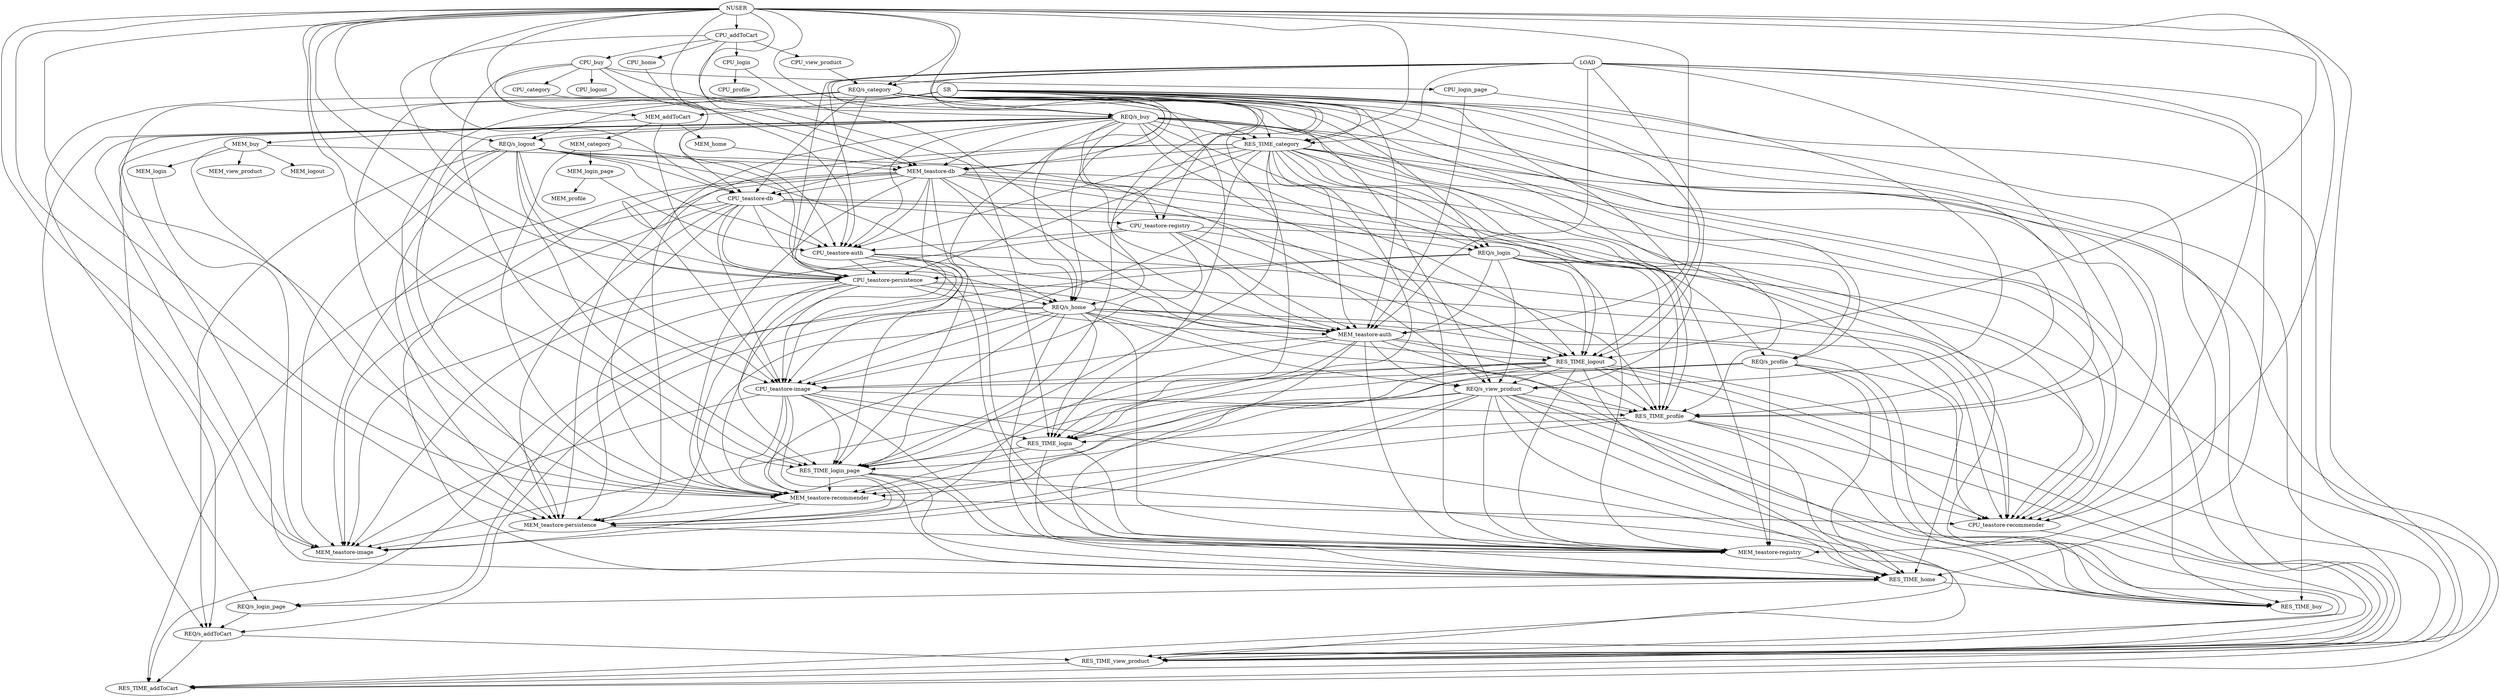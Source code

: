strict digraph "" {
	NUSER -> CPU_addToCart	[weight=37.78738636150102];
	NUSER -> "REQ/s_buy"	[weight=0.12535922118914333];
	NUSER -> "REQ/s_category"	[weight=0.7465992613463074];
	NUSER -> RES_TIME_category	[weight=2.301649241761297];
	NUSER -> RES_TIME_login	[weight=0.15434136051379574];
	NUSER -> RES_TIME_login_page	[weight=0.11152739427722035];
	NUSER -> "REQ/s_logout"	[weight=-0.002573749440559109];
	NUSER -> RES_TIME_logout	[weight=1.1505093753327338];
	NUSER -> RES_TIME_view_product	[weight=0.20813670058854236];
	NUSER -> "CPU_teastore-auth"	[weight=0.662641925194741];
	NUSER -> "MEM_teastore-auth"	[weight=12.393390565939859];
	NUSER -> "CPU_teastore-db"	[weight=-0.2677491546666916];
	NUSER -> "MEM_teastore-db"	[weight=-17.591922779010105];
	NUSER -> "CPU_teastore-image"	[weight=0.6730599774911826];
	NUSER -> "MEM_teastore-image"	[weight=-12.374474158716199];
	NUSER -> "CPU_teastore-persistence"	[weight=1.3731653481710668];
	NUSER -> "MEM_teastore-persistence"	[weight=8.973753727413243];
	NUSER -> "CPU_teastore-recommender"	[weight=0.09614966032936256];
	NUSER -> "MEM_teastore-recommender"	[weight=5.575836905645282];
	NUSER -> "CPU_teastore-registry"	[weight=0.00979304985884716];
	LOAD -> "REQ/s_buy"	[weight=3.574600380783352];
	LOAD -> RES_TIME_buy	[weight=3.129507708575646];
	LOAD -> "REQ/s_category"	[weight=-1.4817084172870965];
	LOAD -> RES_TIME_category	[weight=-0.3641635669460306];
	LOAD -> "REQ/s_home"	[weight=-0.3524704007932956];
	LOAD -> RES_TIME_home	[weight=-0.1371577115657244];
	LOAD -> RES_TIME_logout	[weight=0.6789933099508579];
	LOAD -> RES_TIME_profile	[weight=-0.12692194346140945];
	LOAD -> "CPU_teastore-auth"	[weight=-1.0203699336146024];
	LOAD -> "MEM_teastore-auth"	[weight=10.859891688122282];
	LOAD -> "CPU_teastore-persistence"	[weight=6.161421895283595];
	LOAD -> "CPU_teastore-recommender"	[weight=0.9315207966230222];
	SR -> MEM_addToCart	[weight=43.74299625526256];
	SR -> RES_TIME_category	[weight=0.18276204769260496];
	SR -> "REQ/s_home"	[weight=-0.019026580629628254];
	SR -> RES_TIME_login	[weight=0.017426863704934657];
	SR -> RES_TIME_login_page	[weight=0.011224518744034656];
	SR -> RES_TIME_logout	[weight=0.3513134107474122];
	SR -> RES_TIME_profile	[weight=0.06788162846254236];
	SR -> "REQ/s_view_product"	[weight=-0.9823086454690377];
	SR -> RES_TIME_view_product	[weight=-0.013201646038804915];
	SR -> "MEM_teastore-auth"	[weight=17.594915873249292];
	SR -> "MEM_teastore-db"	[weight=-3.8665568365849654];
	SR -> "MEM_teastore-persistence"	[weight=5.752988730633039];
	SR -> "MEM_teastore-recommender"	[weight=-2.5193092386127227];
	SR -> "MEM_teastore-registry"	[weight=1.321134159801339];
	"REQ/s_addToCart" -> RES_TIME_addToCart	[weight=-0.00901568205860033];
	"REQ/s_addToCart" -> RES_TIME_view_product	[weight=0.015426997611335227];
	CPU_addToCart -> "REQ/s_buy"	[weight=-0.010231284440456012];
	CPU_addToCart -> CPU_buy	[weight=1.0];
	CPU_addToCart -> CPU_home	[weight=1.0];
	CPU_addToCart -> CPU_login	[weight=1.0];
	CPU_addToCart -> CPU_view_product	[weight=1.0];
	CPU_addToCart -> "CPU_teastore-persistence"	[weight=0.4136446242183469];
	MEM_addToCart -> MEM_buy	[weight=1.0000000000000004];
	MEM_addToCart -> MEM_category	[weight=1.0000000000000004];
	MEM_addToCart -> MEM_home	[weight=1.0000000000000004];
	MEM_addToCart -> "CPU_teastore-persistence"	[weight=0.01133949009028265];
	"REQ/s_buy" -> "REQ/s_addToCart"	[weight=-2.464296974375387];
	"REQ/s_buy" -> RES_TIME_category	[weight=-0.38265138208994537];
	"REQ/s_buy" -> RES_TIME_home	[weight=-0.3061143068926918];
	"REQ/s_buy" -> "REQ/s_login"	[weight=0.2005010814427609];
	"REQ/s_buy" -> "REQ/s_login_page"	[weight="-4.333646470788573e-05"];
	"REQ/s_buy" -> RES_TIME_login_page	[weight=0.3533036674507445];
	"REQ/s_buy" -> "REQ/s_logout"	[weight=0.20087759690196955];
	"REQ/s_buy" -> RES_TIME_logout	[weight=-0.45402643829960043];
	"REQ/s_buy" -> "REQ/s_profile"	[weight=0.039548095350482204];
	"REQ/s_buy" -> RES_TIME_profile	[weight=-1.8467708339826645];
	"REQ/s_buy" -> RES_TIME_view_product	[weight=-0.05187543873601209];
	"REQ/s_buy" -> "CPU_teastore-auth"	[weight=0.7353348782280299];
	"REQ/s_buy" -> "MEM_teastore-auth"	[weight=-29.6651537140326];
	"REQ/s_buy" -> "MEM_teastore-db"	[weight=-0.17470227880494538];
	"REQ/s_buy" -> "CPU_teastore-image"	[weight=3.7031910155742875];
	"REQ/s_buy" -> "MEM_teastore-image"	[weight=-1.0302996453061777];
	"REQ/s_buy" -> "CPU_teastore-recommender"	[weight=-1.9677375559594834];
	"REQ/s_buy" -> "MEM_teastore-recommender"	[weight=0.16934849179017442];
	"REQ/s_buy" -> "CPU_teastore-registry"	[weight=0.00580555118111457];
	"REQ/s_buy" -> "MEM_teastore-registry"	[weight=16.70051040864956];
	CPU_buy -> MEM_addToCart	[weight=0.10979629902245723];
	CPU_buy -> RES_TIME_category	[weight=0.005572575266556856];
	CPU_buy -> CPU_category	[weight=1.0];
	CPU_buy -> RES_TIME_login_page	[weight=0.006252895296907757];
	CPU_buy -> CPU_login_page	[weight=1.0];
	CPU_buy -> CPU_logout	[weight=1.0];
	CPU_buy -> "MEM_teastore-db"	[weight=0.016967045725479357];
	MEM_buy -> MEM_login	[weight=1.0000000000000004];
	MEM_buy -> MEM_logout	[weight=1.0000000000000004];
	MEM_buy -> "REQ/s_view_product"	[weight=-0.013368967819285716];
	MEM_buy -> MEM_view_product	[weight=1.0000000000000004];
	MEM_buy -> "MEM_teastore-persistence"	[weight=-0.07260392600512944];
	"REQ/s_category" -> "REQ/s_addToCart"	[weight=1.5332344940578497];
	"REQ/s_category" -> "REQ/s_buy"	[weight=0.21642524554636489];
	"REQ/s_category" -> RES_TIME_buy	[weight=1.3758831304263404];
	"REQ/s_category" -> RES_TIME_category	[weight=-0.5541320940449013];
	"REQ/s_category" -> "REQ/s_home"	[weight=1.8907520480680085];
	"REQ/s_category" -> "REQ/s_login"	[weight=0.20001595756348764];
	"REQ/s_category" -> RES_TIME_login	[weight=-0.14318973604109456];
	"REQ/s_category" -> "REQ/s_logout"	[weight=0.20045909887169597];
	"REQ/s_category" -> "REQ/s_profile"	[weight=0.039506980752221664];
	"REQ/s_category" -> RES_TIME_profile	[weight=-2.0074653657842174];
	"REQ/s_category" -> "REQ/s_view_product"	[weight=5.554264817912184];
	"REQ/s_category" -> RES_TIME_view_product	[weight=0.0064096899665132545];
	"REQ/s_category" -> "CPU_teastore-db"	[weight=0.17361236936242977];
	"REQ/s_category" -> "CPU_teastore-persistence"	[weight=3.0180853740142717];
	"REQ/s_category" -> "MEM_teastore-recommender"	[weight=0.9129925406081032];
	RES_TIME_category -> RES_TIME_addToCart	[weight=0.33760447508130004];
	RES_TIME_category -> RES_TIME_home	[weight=0.1310237683493352];
	RES_TIME_category -> "REQ/s_login"	[weight=0.0007341325696885448];
	RES_TIME_category -> RES_TIME_login	[weight=-0.05319035956905607];
	RES_TIME_category -> RES_TIME_login_page	[weight=-0.06640371435488873];
	RES_TIME_category -> RES_TIME_logout	[weight=1.5227040474066509];
	RES_TIME_category -> RES_TIME_profile	[weight=0.34230315975893955];
	RES_TIME_category -> RES_TIME_view_product	[weight=-0.21422614416412003];
	RES_TIME_category -> "CPU_teastore-auth"	[weight=-0.2966770203202613];
	RES_TIME_category -> "MEM_teastore-auth"	[weight=-5.117465224115974];
	RES_TIME_category -> "CPU_teastore-db"	[weight=0.14229864227281372];
	RES_TIME_category -> "MEM_teastore-db"	[weight=6.025984207220465];
	RES_TIME_category -> "CPU_teastore-image"	[weight=0.6313354920712084];
	RES_TIME_category -> "CPU_teastore-persistence"	[weight=-1.0233066900235006];
	RES_TIME_category -> "MEM_teastore-persistence"	[weight=2.6704505606785163];
	RES_TIME_category -> "CPU_teastore-recommender"	[weight=-0.4620216224445532];
	RES_TIME_category -> "MEM_teastore-registry"	[weight=-3.7205113380114865];
	CPU_category -> "CPU_teastore-db"	[weight=0.010973877855982504];
	MEM_category -> MEM_login_page	[weight=1.0000000000000004];
	MEM_category -> "MEM_teastore-recommender"	[weight=0.03856085263483511];
	MEM_category -> "MEM_teastore-registry"	[weight=-0.01613396795779305];
	"REQ/s_home" -> "REQ/s_addToCart"	[weight=-1.9991884789196348];
	"REQ/s_home" -> RES_TIME_addToCart	[weight=0.017489882182794236];
	"REQ/s_home" -> RES_TIME_buy	[weight=-0.1563540681093437];
	"REQ/s_home" -> RES_TIME_home	[weight=-0.16811856909156664];
	"REQ/s_home" -> RES_TIME_login	[weight=0.05277495965772894];
	"REQ/s_home" -> RES_TIME_login_page	[weight=0.16092808149263194];
	"REQ/s_home" -> RES_TIME_profile	[weight=0.035625625857799534];
	"REQ/s_home" -> "REQ/s_view_product"	[weight=-2.3380108527890373];
	"REQ/s_home" -> "MEM_teastore-auth"	[weight=-12.210360551206147];
	"REQ/s_home" -> "CPU_teastore-image"	[weight=2.0583204228883183];
	"REQ/s_home" -> "MEM_teastore-persistence"	[weight=0.534815959697512];
	"REQ/s_home" -> "CPU_teastore-recommender"	[weight=-0.7921806111286506];
	"REQ/s_home" -> "MEM_teastore-registry"	[weight=7.166042595514633];
	RES_TIME_home -> RES_TIME_buy	[weight=1.5856139237238596];
	RES_TIME_home -> "REQ/s_login_page"	[weight=0.0001475865751362493];
	CPU_home -> "CPU_teastore-auth"	[weight=0.08912970283401722];
	MEM_home -> "MEM_teastore-db"	[weight=0.02431013892545053];
	"REQ/s_login" -> RES_TIME_addToCart	[weight=0.050880455961080664];
	"REQ/s_login" -> "REQ/s_login_page"	[weight=1.0000971063338995];
	"REQ/s_login" -> RES_TIME_logout	[weight=-0.1732565905994235];
	"REQ/s_login" -> "REQ/s_profile"	[weight=0.8025096517773728];
	"REQ/s_login" -> RES_TIME_profile	[weight=9.702288913339409];
	"REQ/s_login" -> "REQ/s_view_product"	[weight=-11.674856700093882];
	"REQ/s_login" -> "MEM_teastore-auth"	[weight=58.4098485530479];
	"REQ/s_login" -> "CPU_teastore-persistence"	[weight=64.18486363821908];
	"REQ/s_login" -> "MEM_teastore-registry"	[weight=-272.88541702192845];
	RES_TIME_login -> RES_TIME_home	[weight=0.21854932233114627];
	RES_TIME_login -> RES_TIME_login_page	[weight=0.19676898350915675];
	RES_TIME_login -> "MEM_teastore-recommender"	[weight=13.533112665760092];
	RES_TIME_login -> "MEM_teastore-registry"	[weight=5.336433139967535];
	CPU_login -> CPU_profile	[weight=1.0];
	CPU_login -> "MEM_teastore-auth"	[weight=0.6387819653361735];
	MEM_login -> "MEM_teastore-image"	[weight=0.0347271559258136];
	"REQ/s_login_page" -> "REQ/s_addToCart"	[weight=2.180231398716922];
	RES_TIME_login_page -> RES_TIME_home	[weight=0.3991344055733204];
	RES_TIME_login_page -> RES_TIME_view_product	[weight=0.4201633318223];
	RES_TIME_login_page -> "MEM_teastore-persistence"	[weight=-6.657382159623171];
	RES_TIME_login_page -> "MEM_teastore-recommender"	[weight=14.93269308810769];
	RES_TIME_login_page -> "MEM_teastore-registry"	[weight=5.4101841130042345];
	CPU_login_page -> "REQ/s_view_product"	[weight=0.009552159375445492];
	CPU_login_page -> "MEM_teastore-auth"	[weight=0.6387819653337719];
	MEM_login_page -> MEM_profile	[weight=1.0000000000000004];
	MEM_login_page -> "CPU_teastore-auth"	[weight=-0.0019549537751710755];
	"REQ/s_logout" -> "REQ/s_addToCart"	[weight=3.1488205997344525];
	"REQ/s_logout" -> "REQ/s_home"	[weight=-3.9351230666786723];
	"REQ/s_logout" -> RES_TIME_login_page	[weight=-1.2939050808046308];
	"REQ/s_logout" -> "CPU_teastore-auth"	[weight=-0.43346678947830347];
	"REQ/s_logout" -> "CPU_teastore-db"	[weight=0.4737604970219537];
	"REQ/s_logout" -> "MEM_teastore-db"	[weight=17.8026739303845];
	"REQ/s_logout" -> "CPU_teastore-image"	[weight=51.69822300826129];
	"REQ/s_logout" -> "MEM_teastore-image"	[weight=10.629453482068412];
	"REQ/s_logout" -> "CPU_teastore-persistence"	[weight=-81.22056237577186];
	"REQ/s_logout" -> "MEM_teastore-persistence"	[weight=-13.538162764702582];
	RES_TIME_logout -> RES_TIME_addToCart	[weight=0.49869263267632213];
	RES_TIME_logout -> RES_TIME_home	[weight=-0.20434432051420107];
	RES_TIME_logout -> RES_TIME_login	[weight=0.31278492315324996];
	RES_TIME_logout -> RES_TIME_login_page	[weight=0.27888025945110956];
	RES_TIME_logout -> RES_TIME_profile	[weight=0.8109124273996772];
	RES_TIME_logout -> "REQ/s_view_product"	[weight=-0.021015742360221273];
	RES_TIME_logout -> RES_TIME_view_product	[weight=0.2584721045184087];
	RES_TIME_logout -> "CPU_teastore-image"	[weight=-0.44191490039033543];
	RES_TIME_logout -> "MEM_teastore-image"	[weight=2.483549099881229];
	RES_TIME_logout -> "CPU_teastore-recommender"	[weight=0.21345743258913685];
	RES_TIME_logout -> "MEM_teastore-recommender"	[weight=-11.330882210178833];
	RES_TIME_logout -> "MEM_teastore-registry"	[weight=-5.660426158025698];
	"REQ/s_profile" -> RES_TIME_buy	[weight=-4.632516186963833];
	"REQ/s_profile" -> RES_TIME_home	[weight=1.1407271788208382];
	"REQ/s_profile" -> RES_TIME_login	[weight=0.09231451081639863];
	"REQ/s_profile" -> "CPU_teastore-image"	[weight=-66.00343221561151];
	"REQ/s_profile" -> "CPU_teastore-recommender"	[weight=4.733372431769465];
	"REQ/s_profile" -> "MEM_teastore-registry"	[weight=223.61244543286995];
	RES_TIME_profile -> RES_TIME_buy	[weight=0.1887585768474153];
	RES_TIME_profile -> RES_TIME_home	[weight=0.22747001081046408];
	RES_TIME_profile -> RES_TIME_login	[weight=0.665616502724022];
	RES_TIME_profile -> RES_TIME_view_product	[weight=0.18438060309717005];
	RES_TIME_profile -> "MEM_teastore-recommender"	[weight=-9.9556371970956];
	"REQ/s_view_product" -> RES_TIME_addToCart	[weight=0.028472526276059937];
	"REQ/s_view_product" -> RES_TIME_buy	[weight=-0.023156510043315648];
	"REQ/s_view_product" -> RES_TIME_home	[weight=-0.043717069421137886];
	"REQ/s_view_product" -> RES_TIME_login_page	[weight=-0.00480881663245436];
	"REQ/s_view_product" -> RES_TIME_profile	[weight=0.019278439509659455];
	"REQ/s_view_product" -> RES_TIME_view_product	[weight=-0.0007897265321936686];
	"REQ/s_view_product" -> "MEM_teastore-image"	[weight=0.1783312571996751];
	"REQ/s_view_product" -> "MEM_teastore-persistence"	[weight=-1.783360637104264];
	"REQ/s_view_product" -> "CPU_teastore-recommender"	[weight=0.08394288463540278];
	"REQ/s_view_product" -> "MEM_teastore-recommender"	[weight=1.0832987203851374];
	"REQ/s_view_product" -> "MEM_teastore-registry"	[weight=2.523460626796004];
	RES_TIME_view_product -> RES_TIME_addToCart	[weight=0.6810933673786377];
	CPU_view_product -> "REQ/s_category"	[weight=0.03328827430824166];
	"CPU_teastore-auth" -> RES_TIME_login_page	[weight=0.011575041201504757];
	"CPU_teastore-auth" -> "MEM_teastore-auth"	[weight=3.375129737485389];
	"CPU_teastore-auth" -> "CPU_teastore-image"	[weight=0.36817681871025054];
	"CPU_teastore-auth" -> "CPU_teastore-persistence"	[weight=1.8871769636801905];
	"CPU_teastore-auth" -> "CPU_teastore-recommender"	[weight=0.24433431407467934];
	"CPU_teastore-auth" -> "MEM_teastore-recommender"	[weight=-2.9349699679396];
	"MEM_teastore-auth" -> RES_TIME_buy	[weight=0.0003364241891465336];
	"MEM_teastore-auth" -> RES_TIME_home	[weight=-0.0012377310776512072];
	"MEM_teastore-auth" -> RES_TIME_login	[weight=-0.00044433706660138017];
	"MEM_teastore-auth" -> RES_TIME_logout	[weight=-0.02009094341079535];
	"MEM_teastore-auth" -> RES_TIME_profile	[weight=-0.004964294056991725];
	"MEM_teastore-auth" -> "REQ/s_view_product"	[weight=0.1381890340352274];
	"MEM_teastore-auth" -> "MEM_teastore-persistence"	[weight=1.0237381099389204];
	"MEM_teastore-auth" -> "MEM_teastore-recommender"	[weight=0.2806428305846298];
	"MEM_teastore-auth" -> "MEM_teastore-registry"	[weight=0.21161377828652742];
	"CPU_teastore-db" -> RES_TIME_addToCart	[weight=-0.1422571485896318];
	"CPU_teastore-db" -> "REQ/s_home"	[weight=1.5043511869308919];
	"CPU_teastore-db" -> RES_TIME_logout	[weight=-0.9806153241465064];
	"CPU_teastore-db" -> "CPU_teastore-auth"	[weight=1.9152146910353178];
	"CPU_teastore-db" -> "CPU_teastore-image"	[weight=3.344875792982477];
	"CPU_teastore-db" -> "MEM_teastore-image"	[weight=22.87705910706094];
	"CPU_teastore-db" -> "CPU_teastore-persistence"	[weight=-7.188001481708074];
	"CPU_teastore-db" -> "MEM_teastore-persistence"	[weight=5.6711943624820265];
	"CPU_teastore-db" -> "CPU_teastore-recommender"	[weight=-1.1363376591822796];
	"CPU_teastore-db" -> "MEM_teastore-recommender"	[weight=12.158845404865383];
	"CPU_teastore-db" -> "CPU_teastore-registry"	[weight=0.02677770079314026];
	"MEM_teastore-db" -> "REQ/s_home"	[weight=-0.013902850683690186];
	"MEM_teastore-db" -> RES_TIME_home	[weight=-0.012419911356851871];
	"MEM_teastore-db" -> "REQ/s_login"	[weight=-0.00010728628074738178];
	"MEM_teastore-db" -> RES_TIME_profile	[weight=-0.008843112978088936];
	"MEM_teastore-db" -> RES_TIME_view_product	[weight=-0.010814726356384974];
	"MEM_teastore-db" -> "CPU_teastore-auth"	[weight=-0.019886285791678327];
	"MEM_teastore-db" -> "MEM_teastore-auth"	[weight=2.8504022187572957];
	"MEM_teastore-db" -> "CPU_teastore-db"	[weight=0.010285535887741637];
	"MEM_teastore-db" -> "CPU_teastore-image"	[weight=-0.08748339674275121];
	"MEM_teastore-db" -> "MEM_teastore-image"	[weight=-4.007798198292534];
	"MEM_teastore-db" -> "MEM_teastore-persistence"	[weight=7.673784470956468];
	"MEM_teastore-db" -> "CPU_teastore-recommender"	[weight=0.04062016654444847];
	"MEM_teastore-db" -> "MEM_teastore-recommender"	[weight=0.7430963977254605];
	"MEM_teastore-db" -> "MEM_teastore-registry"	[weight=1.8985334844239043];
	"CPU_teastore-image" -> RES_TIME_buy	[weight=-0.023618188136848683];
	"CPU_teastore-image" -> RES_TIME_home	[weight=-0.0020907195692202174];
	"CPU_teastore-image" -> RES_TIME_login	[weight=0.008583005086951562];
	"CPU_teastore-image" -> RES_TIME_login_page	[weight=-0.024213304195274045];
	"CPU_teastore-image" -> RES_TIME_profile	[weight=-0.0075671025970390215];
	"CPU_teastore-image" -> "MEM_teastore-image"	[weight=-3.275758950340609];
	"CPU_teastore-image" -> "MEM_teastore-persistence"	[weight=-1.3636643449754697];
	"CPU_teastore-image" -> "MEM_teastore-recommender"	[weight=-1.633195940567633];
	"CPU_teastore-image" -> "MEM_teastore-registry"	[weight=-0.02096490002633325];
	"CPU_teastore-persistence" -> "REQ/s_home"	[weight=-0.06993253306066854];
	"CPU_teastore-persistence" -> RES_TIME_login_page	[weight=0.007243338504594063];
	"CPU_teastore-persistence" -> RES_TIME_logout	[weight=0.015731306006291967];
	"CPU_teastore-persistence" -> "MEM_teastore-auth"	[weight=-3.45086525048617];
	"CPU_teastore-persistence" -> "CPU_teastore-image"	[weight=0.42473297793364706];
	"CPU_teastore-persistence" -> "MEM_teastore-image"	[weight=1.0611586146003562];
	"CPU_teastore-persistence" -> "MEM_teastore-persistence"	[weight=0.7763617916644061];
	"CPU_teastore-persistence" -> "CPU_teastore-recommender"	[weight=0.06404054802200909];
	"CPU_teastore-persistence" -> "MEM_teastore-recommender"	[weight=0.9278198436102246];
	"MEM_teastore-persistence" -> "MEM_teastore-image"	[weight=0.9987841218031063];
	"MEM_teastore-persistence" -> "MEM_teastore-registry"	[weight=-0.20618983988196682];
	"CPU_teastore-recommender" -> RES_TIME_view_product	[weight=0.05769900642882189];
	"MEM_teastore-recommender" -> "MEM_teastore-image"	[weight=0.3504880178377583];
	"MEM_teastore-recommender" -> "MEM_teastore-persistence"	[weight=-0.33565144004542624];
	"MEM_teastore-recommender" -> "CPU_teastore-recommender"	[weight=-0.017579698275867722];
	"CPU_teastore-registry" -> RES_TIME_logout	[weight=-0.5710177323015038];
	"CPU_teastore-registry" -> RES_TIME_profile	[weight=0.10127088181246793];
	"CPU_teastore-registry" -> "CPU_teastore-auth"	[weight=0.569876598228734];
	"CPU_teastore-registry" -> "MEM_teastore-auth"	[weight=-15.901828312090057];
	"CPU_teastore-registry" -> "CPU_teastore-image"	[weight=1.6832276043050318];
	"CPU_teastore-registry" -> "MEM_teastore-image"	[weight=21.765986950430023];
	"CPU_teastore-registry" -> "CPU_teastore-recommender"	[weight=0.5332839348765885];
	"MEM_teastore-registry" -> RES_TIME_home	[weight=0.015151077303349917];
}
